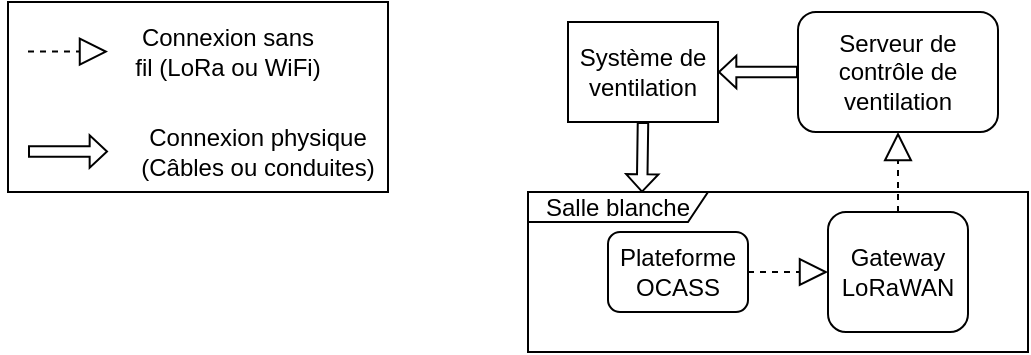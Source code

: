 <mxfile version="26.0.4">
  <diagram name="Page-1" id="7e4-uUIpgQmPYYuBtMdY">
    <mxGraphModel dx="614" dy="296" grid="1" gridSize="10" guides="1" tooltips="1" connect="1" arrows="1" fold="1" page="1" pageScale="1" pageWidth="1169" pageHeight="827" math="0" shadow="0">
      <root>
        <mxCell id="0" />
        <mxCell id="1" parent="0" />
        <mxCell id="KzWqX3hZPHvttPkqPzAc-1" value="Plateforme OCASS" style="rounded=1;whiteSpace=wrap;html=1;" vertex="1" parent="1">
          <mxGeometry x="380" y="280" width="70" height="40" as="geometry" />
        </mxCell>
        <mxCell id="KzWqX3hZPHvttPkqPzAc-3" value="Gateway LoRaWAN" style="rounded=1;whiteSpace=wrap;html=1;" vertex="1" parent="1">
          <mxGeometry x="490" y="270" width="70" height="60" as="geometry" />
        </mxCell>
        <mxCell id="KzWqX3hZPHvttPkqPzAc-4" value="Serveur de contrôle de ventilation" style="rounded=1;whiteSpace=wrap;html=1;" vertex="1" parent="1">
          <mxGeometry x="475" y="170" width="100" height="60" as="geometry" />
        </mxCell>
        <mxCell id="KzWqX3hZPHvttPkqPzAc-7" value="Système de ventilation" style="rounded=0;whiteSpace=wrap;html=1;" vertex="1" parent="1">
          <mxGeometry x="360" y="175" width="75" height="50" as="geometry" />
        </mxCell>
        <mxCell id="KzWqX3hZPHvttPkqPzAc-10" value="" style="shape=flexArrow;endArrow=classic;html=1;rounded=0;width=5.238;endSize=2.557;endWidth=9.887;entryX=1;entryY=0.5;entryDx=0;entryDy=0;exitX=0;exitY=0.5;exitDx=0;exitDy=0;" edge="1" parent="1" source="KzWqX3hZPHvttPkqPzAc-4" target="KzWqX3hZPHvttPkqPzAc-7">
          <mxGeometry width="50" height="50" relative="1" as="geometry">
            <mxPoint x="620" y="270" as="sourcePoint" />
            <mxPoint x="670" y="220" as="targetPoint" />
          </mxGeometry>
        </mxCell>
        <mxCell id="KzWqX3hZPHvttPkqPzAc-12" value="" style="endArrow=block;dashed=1;endFill=0;endSize=12;html=1;rounded=0;exitX=1;exitY=0.5;exitDx=0;exitDy=0;entryX=0;entryY=0.5;entryDx=0;entryDy=0;" edge="1" parent="1" source="KzWqX3hZPHvttPkqPzAc-1" target="KzWqX3hZPHvttPkqPzAc-3">
          <mxGeometry width="160" relative="1" as="geometry">
            <mxPoint x="560" y="240" as="sourcePoint" />
            <mxPoint x="720" y="240" as="targetPoint" />
          </mxGeometry>
        </mxCell>
        <mxCell id="KzWqX3hZPHvttPkqPzAc-16" value="" style="shape=flexArrow;endArrow=classic;html=1;rounded=0;width=5.238;endSize=2.557;endWidth=9.887;exitX=0.5;exitY=1;exitDx=0;exitDy=0;entryX=0.228;entryY=0.004;entryDx=0;entryDy=0;entryPerimeter=0;" edge="1" parent="1" source="KzWqX3hZPHvttPkqPzAc-7" target="KzWqX3hZPHvttPkqPzAc-19">
          <mxGeometry width="50" height="50" relative="1" as="geometry">
            <mxPoint x="634.89" y="270" as="sourcePoint" />
            <mxPoint x="410" y="250" as="targetPoint" />
            <Array as="points" />
          </mxGeometry>
        </mxCell>
        <mxCell id="KzWqX3hZPHvttPkqPzAc-19" value="Salle blanche" style="shape=umlFrame;whiteSpace=wrap;html=1;pointerEvents=0;width=90;height=15;" vertex="1" parent="1">
          <mxGeometry x="340" y="260" width="250" height="80" as="geometry" />
        </mxCell>
        <mxCell id="KzWqX3hZPHvttPkqPzAc-20" value="" style="endArrow=block;dashed=1;endFill=0;endSize=12;html=1;rounded=0;exitX=0.5;exitY=0;exitDx=0;exitDy=0;entryX=0.5;entryY=1;entryDx=0;entryDy=0;" edge="1" parent="1" source="KzWqX3hZPHvttPkqPzAc-3" target="KzWqX3hZPHvttPkqPzAc-4">
          <mxGeometry width="160" relative="1" as="geometry">
            <mxPoint x="490" y="210" as="sourcePoint" />
            <mxPoint x="530" y="250" as="targetPoint" />
            <Array as="points" />
          </mxGeometry>
        </mxCell>
        <mxCell id="KzWqX3hZPHvttPkqPzAc-21" value="" style="endArrow=block;dashed=1;endFill=0;endSize=12;html=1;rounded=0;exitX=0.5;exitY=0;exitDx=0;exitDy=0;" edge="1" parent="1">
          <mxGeometry width="160" relative="1" as="geometry">
            <mxPoint x="90" y="189.76" as="sourcePoint" />
            <mxPoint x="130" y="189.76" as="targetPoint" />
            <Array as="points" />
          </mxGeometry>
        </mxCell>
        <mxCell id="KzWqX3hZPHvttPkqPzAc-22" value="" style="shape=flexArrow;endArrow=classic;html=1;rounded=0;width=5.238;endSize=2.557;endWidth=9.887;" edge="1" parent="1">
          <mxGeometry width="50" height="50" relative="1" as="geometry">
            <mxPoint x="90" y="239.76" as="sourcePoint" />
            <mxPoint x="130" y="239.76" as="targetPoint" />
            <Array as="points" />
          </mxGeometry>
        </mxCell>
        <mxCell id="KzWqX3hZPHvttPkqPzAc-23" value="Connexion sans fil (LoRa ou WiFi)" style="text;html=1;align=center;verticalAlign=middle;whiteSpace=wrap;rounded=0;" vertex="1" parent="1">
          <mxGeometry x="140" y="175" width="100" height="30" as="geometry" />
        </mxCell>
        <mxCell id="KzWqX3hZPHvttPkqPzAc-24" value="Connexion physique (Câbles ou conduites)" style="text;html=1;align=center;verticalAlign=middle;whiteSpace=wrap;rounded=0;" vertex="1" parent="1">
          <mxGeometry x="140" y="225" width="130" height="30" as="geometry" />
        </mxCell>
        <mxCell id="KzWqX3hZPHvttPkqPzAc-25" value="" style="rounded=0;whiteSpace=wrap;html=1;fillColor=none;" vertex="1" parent="1">
          <mxGeometry x="80" y="165" width="190" height="95" as="geometry" />
        </mxCell>
      </root>
    </mxGraphModel>
  </diagram>
</mxfile>
